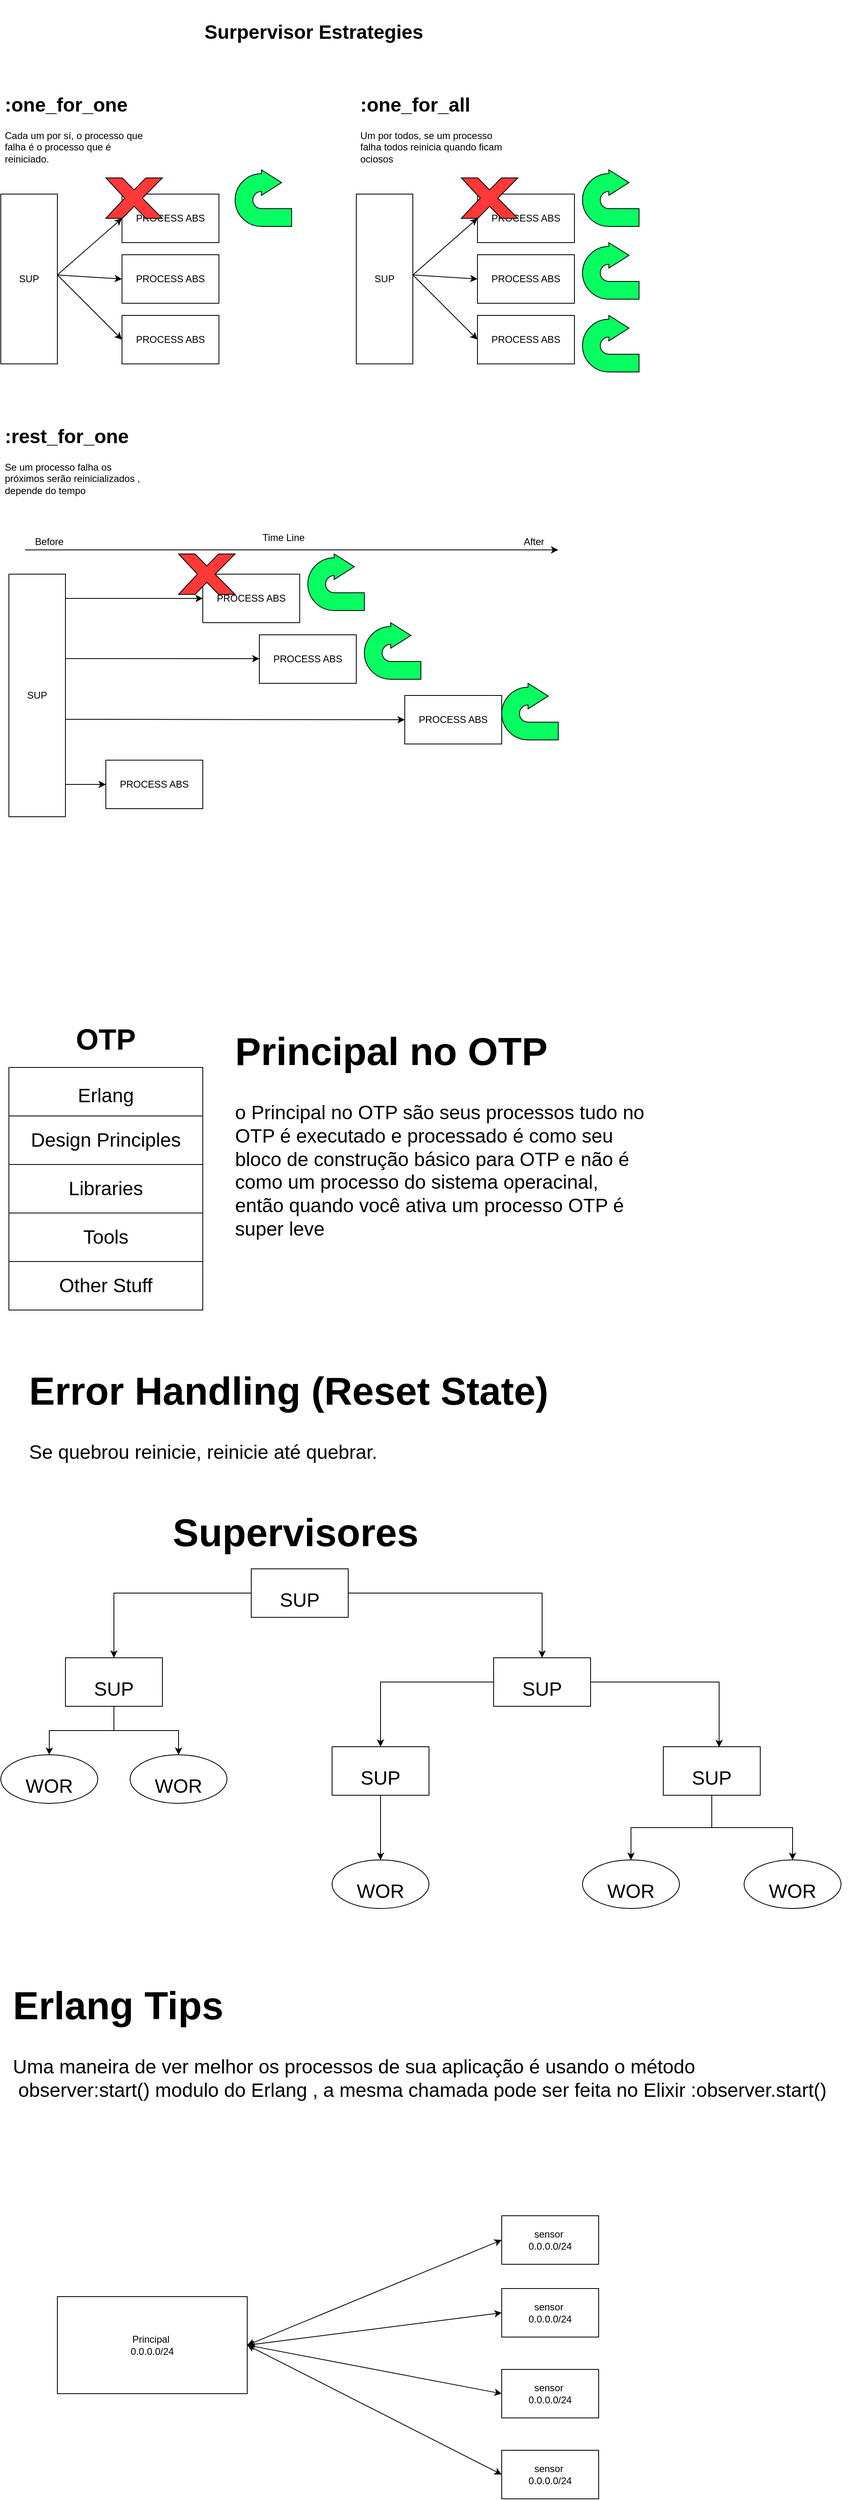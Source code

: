 <mxfile version="20.0.2" type="github">
  <diagram id="KzagXISSENs-O4ag0ocP" name="Page-1">
    <mxGraphModel dx="1330" dy="1736" grid="1" gridSize="10" guides="1" tooltips="1" connect="1" arrows="1" fold="1" page="1" pageScale="1" pageWidth="850" pageHeight="1100" math="0" shadow="0">
      <root>
        <mxCell id="0" />
        <mxCell id="1" parent="0" />
        <mxCell id="ygC3grom1WIfR5vjd_63-1" value="SUP" style="rounded=0;whiteSpace=wrap;html=1;" parent="1" vertex="1">
          <mxGeometry x="30" y="120" width="70" height="210" as="geometry" />
        </mxCell>
        <mxCell id="ygC3grom1WIfR5vjd_63-2" value="PROCESS ABS&lt;span style=&quot;color: rgba(0, 0, 0, 0); font-family: monospace; font-size: 0px; text-align: start;&quot;&gt;%3CmxGraphModel%3E%3Croot%3E%3CmxCell%20id%3D%220%22%2F%3E%3CmxCell%20id%3D%221%22%20parent%3D%220%22%2F%3E%3CmxCell%20id%3D%222%22%20value%3D%22%22%20style%3D%22rounded%3D0%3BwhiteSpace%3Dwrap%3Bhtml%3D1%3B%22%20vertex%3D%221%22%20parent%3D%221%22%3E%3CmxGeometry%20x%3D%22360%22%20y%3D%22270%22%20width%3D%22120%22%20height%3D%2260%22%20as%3D%22geometry%22%2F%3E%3C%2FmxCell%3E%3C%2Froot%3E%3C%2FmxGraphModel%3E&lt;/span&gt;" style="rounded=0;whiteSpace=wrap;html=1;" parent="1" vertex="1">
          <mxGeometry x="180" y="120" width="120" height="60" as="geometry" />
        </mxCell>
        <mxCell id="ygC3grom1WIfR5vjd_63-3" value="PROCESS ABS&lt;span style=&quot;color: rgba(0, 0, 0, 0); font-family: monospace; font-size: 0px; text-align: start;&quot;&gt;%3CmxGraphModel%3E%3Croot%3E%3CmxCell%20id%3D%220%22%2F%3E%3CmxCell%20id%3D%221%22%20parent%3D%220%22%2F%3E%3CmxCell%20id%3D%222%22%20value%3D%22%22%20style%3D%22rounded%3D0%3BwhiteSpace%3Dwrap%3Bhtml%3D1%3B%22%20vertex%3D%221%22%20parent%3D%221%22%3E%3CmxGeometry%20x%3D%22360%22%20y%3D%22270%22%20width%3D%22120%22%20height%3D%2260%22%20as%3D%22geometry%22%2F%3E%3C%2FmxCell%3E%3C%2Froot%3E%3C%2FmxGraphModel%3E&lt;/span&gt;" style="rounded=0;whiteSpace=wrap;html=1;" parent="1" vertex="1">
          <mxGeometry x="180" y="195" width="120" height="60" as="geometry" />
        </mxCell>
        <mxCell id="ygC3grom1WIfR5vjd_63-4" value="PROCESS ABS&lt;span style=&quot;color: rgba(0, 0, 0, 0); font-family: monospace; font-size: 0px; text-align: start;&quot;&gt;%3CmxGraphModel%3E%3Croot%3E%3CmxCell%20id%3D%220%22%2F%3E%3CmxCell%20id%3D%221%22%20parent%3D%220%22%2F%3E%3CmxCell%20id%3D%222%22%20value%3D%22%22%20style%3D%22rounded%3D0%3BwhiteSpace%3Dwrap%3Bhtml%3D1%3B%22%20vertex%3D%221%22%20parent%3D%221%22%3E%3CmxGeometry%20x%3D%22360%22%20y%3D%22270%22%20width%3D%22120%22%20height%3D%2260%22%20as%3D%22geometry%22%2F%3E%3C%2FmxCell%3E%3C%2Froot%3E%3C%2FmxGraphModel%3E&lt;/span&gt;" style="rounded=0;whiteSpace=wrap;html=1;" parent="1" vertex="1">
          <mxGeometry x="180" y="270" width="120" height="60" as="geometry" />
        </mxCell>
        <mxCell id="ygC3grom1WIfR5vjd_63-5" value="&lt;h1&gt;:one_for_one&lt;/h1&gt;&lt;p&gt;Cada um por sí, o processo que falha é o processo que é reiniciado.&lt;/p&gt;" style="text;html=1;strokeColor=none;fillColor=none;spacing=5;spacingTop=-20;whiteSpace=wrap;overflow=hidden;rounded=0;" parent="1" vertex="1">
          <mxGeometry x="30" y="-10" width="190" height="120" as="geometry" />
        </mxCell>
        <mxCell id="ygC3grom1WIfR5vjd_63-8" value="" style="endArrow=classic;html=1;rounded=0;entryX=0;entryY=0.5;entryDx=0;entryDy=0;" parent="1" target="ygC3grom1WIfR5vjd_63-2" edge="1">
          <mxGeometry width="50" height="50" relative="1" as="geometry">
            <mxPoint x="100" y="220" as="sourcePoint" />
            <mxPoint x="150" y="170" as="targetPoint" />
          </mxGeometry>
        </mxCell>
        <mxCell id="ygC3grom1WIfR5vjd_63-9" value="" style="endArrow=classic;html=1;rounded=0;entryX=0;entryY=0.5;entryDx=0;entryDy=0;" parent="1" target="ygC3grom1WIfR5vjd_63-3" edge="1">
          <mxGeometry width="50" height="50" relative="1" as="geometry">
            <mxPoint x="100" y="220" as="sourcePoint" />
            <mxPoint x="150" y="170" as="targetPoint" />
          </mxGeometry>
        </mxCell>
        <mxCell id="ygC3grom1WIfR5vjd_63-11" value="" style="endArrow=classic;html=1;rounded=0;entryX=0;entryY=0.5;entryDx=0;entryDy=0;" parent="1" target="ygC3grom1WIfR5vjd_63-4" edge="1">
          <mxGeometry width="50" height="50" relative="1" as="geometry">
            <mxPoint x="100" y="220" as="sourcePoint" />
            <mxPoint x="150" y="170" as="targetPoint" />
          </mxGeometry>
        </mxCell>
        <mxCell id="ygC3grom1WIfR5vjd_63-12" value="" style="verticalLabelPosition=bottom;verticalAlign=top;html=1;shape=mxgraph.basic.x;fillColor=#FF3838;" parent="1" vertex="1">
          <mxGeometry x="160" y="100" width="70" height="50" as="geometry" />
        </mxCell>
        <mxCell id="ygC3grom1WIfR5vjd_63-13" value="" style="html=1;shadow=0;dashed=0;align=center;verticalAlign=middle;shape=mxgraph.arrows2.uTurnArrow;dy=11;arrowHead=31.59;dx2=25;fillColor=#08FF62;" parent="1" vertex="1">
          <mxGeometry x="320" y="90" width="70" height="70" as="geometry" />
        </mxCell>
        <mxCell id="ygC3grom1WIfR5vjd_63-14" value="SUP" style="rounded=0;whiteSpace=wrap;html=1;" parent="1" vertex="1">
          <mxGeometry x="470" y="120" width="70" height="210" as="geometry" />
        </mxCell>
        <mxCell id="ygC3grom1WIfR5vjd_63-15" value="PROCESS ABS&lt;span style=&quot;color: rgba(0, 0, 0, 0); font-family: monospace; font-size: 0px; text-align: start;&quot;&gt;%3CmxGraphModel%3E%3Croot%3E%3CmxCell%20id%3D%220%22%2F%3E%3CmxCell%20id%3D%221%22%20parent%3D%220%22%2F%3E%3CmxCell%20id%3D%222%22%20value%3D%22%22%20style%3D%22rounded%3D0%3BwhiteSpace%3Dwrap%3Bhtml%3D1%3B%22%20vertex%3D%221%22%20parent%3D%221%22%3E%3CmxGeometry%20x%3D%22360%22%20y%3D%22270%22%20width%3D%22120%22%20height%3D%2260%22%20as%3D%22geometry%22%2F%3E%3C%2FmxCell%3E%3C%2Froot%3E%3C%2FmxGraphModel%3E&lt;/span&gt;" style="rounded=0;whiteSpace=wrap;html=1;" parent="1" vertex="1">
          <mxGeometry x="620" y="120" width="120" height="60" as="geometry" />
        </mxCell>
        <mxCell id="ygC3grom1WIfR5vjd_63-16" value="PROCESS ABS&lt;span style=&quot;color: rgba(0, 0, 0, 0); font-family: monospace; font-size: 0px; text-align: start;&quot;&gt;%3CmxGraphModel%3E%3Croot%3E%3CmxCell%20id%3D%220%22%2F%3E%3CmxCell%20id%3D%221%22%20parent%3D%220%22%2F%3E%3CmxCell%20id%3D%222%22%20value%3D%22%22%20style%3D%22rounded%3D0%3BwhiteSpace%3Dwrap%3Bhtml%3D1%3B%22%20vertex%3D%221%22%20parent%3D%221%22%3E%3CmxGeometry%20x%3D%22360%22%20y%3D%22270%22%20width%3D%22120%22%20height%3D%2260%22%20as%3D%22geometry%22%2F%3E%3C%2FmxCell%3E%3C%2Froot%3E%3C%2FmxGraphModel%3E&lt;/span&gt;" style="rounded=0;whiteSpace=wrap;html=1;" parent="1" vertex="1">
          <mxGeometry x="620" y="195" width="120" height="60" as="geometry" />
        </mxCell>
        <mxCell id="ygC3grom1WIfR5vjd_63-17" value="PROCESS ABS&lt;span style=&quot;color: rgba(0, 0, 0, 0); font-family: monospace; font-size: 0px; text-align: start;&quot;&gt;%3CmxGraphModel%3E%3Croot%3E%3CmxCell%20id%3D%220%22%2F%3E%3CmxCell%20id%3D%221%22%20parent%3D%220%22%2F%3E%3CmxCell%20id%3D%222%22%20value%3D%22%22%20style%3D%22rounded%3D0%3BwhiteSpace%3Dwrap%3Bhtml%3D1%3B%22%20vertex%3D%221%22%20parent%3D%221%22%3E%3CmxGeometry%20x%3D%22360%22%20y%3D%22270%22%20width%3D%22120%22%20height%3D%2260%22%20as%3D%22geometry%22%2F%3E%3C%2FmxCell%3E%3C%2Froot%3E%3C%2FmxGraphModel%3E&lt;/span&gt;" style="rounded=0;whiteSpace=wrap;html=1;" parent="1" vertex="1">
          <mxGeometry x="620" y="270" width="120" height="60" as="geometry" />
        </mxCell>
        <mxCell id="ygC3grom1WIfR5vjd_63-18" value="&lt;h1&gt;:one_for_all&lt;/h1&gt;&lt;p&gt;Um por todos, se um processo falha todos reinicia quando ficam ociosos&lt;/p&gt;" style="text;html=1;strokeColor=none;fillColor=none;spacing=5;spacingTop=-20;whiteSpace=wrap;overflow=hidden;rounded=0;" parent="1" vertex="1">
          <mxGeometry x="470" y="-10" width="190" height="120" as="geometry" />
        </mxCell>
        <mxCell id="ygC3grom1WIfR5vjd_63-19" value="" style="endArrow=classic;html=1;rounded=0;entryX=0;entryY=0.5;entryDx=0;entryDy=0;" parent="1" target="ygC3grom1WIfR5vjd_63-15" edge="1">
          <mxGeometry width="50" height="50" relative="1" as="geometry">
            <mxPoint x="540" y="220" as="sourcePoint" />
            <mxPoint x="590" y="170" as="targetPoint" />
          </mxGeometry>
        </mxCell>
        <mxCell id="ygC3grom1WIfR5vjd_63-20" value="" style="endArrow=classic;html=1;rounded=0;entryX=0;entryY=0.5;entryDx=0;entryDy=0;" parent="1" target="ygC3grom1WIfR5vjd_63-16" edge="1">
          <mxGeometry width="50" height="50" relative="1" as="geometry">
            <mxPoint x="540" y="220" as="sourcePoint" />
            <mxPoint x="590" y="170" as="targetPoint" />
          </mxGeometry>
        </mxCell>
        <mxCell id="ygC3grom1WIfR5vjd_63-21" value="" style="endArrow=classic;html=1;rounded=0;entryX=0;entryY=0.5;entryDx=0;entryDy=0;" parent="1" target="ygC3grom1WIfR5vjd_63-17" edge="1">
          <mxGeometry width="50" height="50" relative="1" as="geometry">
            <mxPoint x="540" y="220" as="sourcePoint" />
            <mxPoint x="590" y="170" as="targetPoint" />
          </mxGeometry>
        </mxCell>
        <mxCell id="ygC3grom1WIfR5vjd_63-22" value="" style="verticalLabelPosition=bottom;verticalAlign=top;html=1;shape=mxgraph.basic.x;fillColor=#FF3838;" parent="1" vertex="1">
          <mxGeometry x="600" y="100" width="70" height="50" as="geometry" />
        </mxCell>
        <mxCell id="ygC3grom1WIfR5vjd_63-23" value="" style="html=1;shadow=0;dashed=0;align=center;verticalAlign=middle;shape=mxgraph.arrows2.uTurnArrow;dy=11;arrowHead=31.59;dx2=25;fillColor=#08FF62;" parent="1" vertex="1">
          <mxGeometry x="750" y="90" width="70" height="70" as="geometry" />
        </mxCell>
        <mxCell id="ygC3grom1WIfR5vjd_63-24" value="" style="html=1;shadow=0;dashed=0;align=center;verticalAlign=middle;shape=mxgraph.arrows2.uTurnArrow;dy=11;arrowHead=31.59;dx2=25;fillColor=#08FF62;" parent="1" vertex="1">
          <mxGeometry x="750" y="180" width="70" height="70" as="geometry" />
        </mxCell>
        <mxCell id="ygC3grom1WIfR5vjd_63-25" value="" style="html=1;shadow=0;dashed=0;align=center;verticalAlign=middle;shape=mxgraph.arrows2.uTurnArrow;dy=11;arrowHead=31.59;dx2=25;fillColor=#08FF62;" parent="1" vertex="1">
          <mxGeometry x="750" y="270" width="70" height="70" as="geometry" />
        </mxCell>
        <mxCell id="ygC3grom1WIfR5vjd_63-26" value="SUP" style="rounded=0;whiteSpace=wrap;html=1;" parent="1" vertex="1">
          <mxGeometry x="40" y="590" width="70" height="300" as="geometry" />
        </mxCell>
        <mxCell id="ygC3grom1WIfR5vjd_63-27" value="PROCESS ABS&lt;span style=&quot;color: rgba(0, 0, 0, 0); font-family: monospace; font-size: 0px; text-align: start;&quot;&gt;%3CmxGraphModel%3E%3Croot%3E%3CmxCell%20id%3D%220%22%2F%3E%3CmxCell%20id%3D%221%22%20parent%3D%220%22%2F%3E%3CmxCell%20id%3D%222%22%20value%3D%22%22%20style%3D%22rounded%3D0%3BwhiteSpace%3Dwrap%3Bhtml%3D1%3B%22%20vertex%3D%221%22%20parent%3D%221%22%3E%3CmxGeometry%20x%3D%22360%22%20y%3D%22270%22%20width%3D%22120%22%20height%3D%2260%22%20as%3D%22geometry%22%2F%3E%3C%2FmxCell%3E%3C%2Froot%3E%3C%2FmxGraphModel%3E&lt;/span&gt;" style="rounded=0;whiteSpace=wrap;html=1;" parent="1" vertex="1">
          <mxGeometry x="280" y="590" width="120" height="60" as="geometry" />
        </mxCell>
        <mxCell id="ygC3grom1WIfR5vjd_63-28" value="PROCESS ABS&lt;span style=&quot;color: rgba(0, 0, 0, 0); font-family: monospace; font-size: 0px; text-align: start;&quot;&gt;%3CmxGraphModel%3E%3Croot%3E%3CmxCell%20id%3D%220%22%2F%3E%3CmxCell%20id%3D%221%22%20parent%3D%220%22%2F%3E%3CmxCell%20id%3D%222%22%20value%3D%22%22%20style%3D%22rounded%3D0%3BwhiteSpace%3Dwrap%3Bhtml%3D1%3B%22%20vertex%3D%221%22%20parent%3D%221%22%3E%3CmxGeometry%20x%3D%22360%22%20y%3D%22270%22%20width%3D%22120%22%20height%3D%2260%22%20as%3D%22geometry%22%2F%3E%3C%2FmxCell%3E%3C%2Froot%3E%3C%2FmxGraphModel%3E&lt;/span&gt;" style="rounded=0;whiteSpace=wrap;html=1;" parent="1" vertex="1">
          <mxGeometry x="350" y="665" width="120" height="60" as="geometry" />
        </mxCell>
        <mxCell id="ygC3grom1WIfR5vjd_63-29" value="PROCESS ABS&lt;span style=&quot;color: rgba(0, 0, 0, 0); font-family: monospace; font-size: 0px; text-align: start;&quot;&gt;%3CmxGraphModel%3E%3Croot%3E%3CmxCell%20id%3D%220%22%2F%3E%3CmxCell%20id%3D%221%22%20parent%3D%220%22%2F%3E%3CmxCell%20id%3D%222%22%20value%3D%22%22%20style%3D%22rounded%3D0%3BwhiteSpace%3Dwrap%3Bhtml%3D1%3B%22%20vertex%3D%221%22%20parent%3D%221%22%3E%3CmxGeometry%20x%3D%22360%22%20y%3D%22270%22%20width%3D%22120%22%20height%3D%2260%22%20as%3D%22geometry%22%2F%3E%3C%2FmxCell%3E%3C%2Froot%3E%3C%2FmxGraphModel%3E&lt;/span&gt;" style="rounded=0;whiteSpace=wrap;html=1;" parent="1" vertex="1">
          <mxGeometry x="530" y="740" width="120" height="60" as="geometry" />
        </mxCell>
        <mxCell id="ygC3grom1WIfR5vjd_63-30" value="&lt;h1&gt;:rest_for_one&lt;/h1&gt;&lt;p&gt;Se um processo falha os próximos serão reinicializados , depende do tempo&lt;/p&gt;" style="text;html=1;strokeColor=none;fillColor=none;spacing=5;spacingTop=-20;whiteSpace=wrap;overflow=hidden;rounded=0;" parent="1" vertex="1">
          <mxGeometry x="30" y="400" width="190" height="120" as="geometry" />
        </mxCell>
        <mxCell id="ygC3grom1WIfR5vjd_63-38" value="" style="endArrow=classic;html=1;rounded=0;" parent="1" edge="1">
          <mxGeometry width="50" height="50" relative="1" as="geometry">
            <mxPoint x="60" y="560" as="sourcePoint" />
            <mxPoint x="720" y="560" as="targetPoint" />
          </mxGeometry>
        </mxCell>
        <mxCell id="ygC3grom1WIfR5vjd_63-40" value="Before&lt;span style=&quot;color: rgba(0, 0, 0, 0); font-family: monospace; font-size: 0px; text-align: start;&quot;&gt;%3CmxGraphModel%3E%3Croot%3E%3CmxCell%20id%3D%220%22%2F%3E%3CmxCell%20id%3D%221%22%20parent%3D%220%22%2F%3E%3CmxCell%20id%3D%222%22%20value%3D%22PROCESS%20ABS%26lt%3Bspan%20style%3D%26quot%3Bcolor%3A%20rgba(0%2C%200%2C%200%2C%200)%3B%20font-family%3A%20monospace%3B%20font-size%3A%200px%3B%20text-align%3A%20start%3B%26quot%3B%26gt%3B%253CmxGraphModel%253E%253Croot%253E%253CmxCell%2520id%253D%25220%2522%252F%253E%253CmxCell%2520id%253D%25221%2522%2520parent%253D%25220%2522%252F%253E%253CmxCell%2520id%253D%25222%2522%2520value%253D%2522%2522%2520style%253D%2522rounded%253D0%253BwhiteSpace%253Dwrap%253Bhtml%253D1%253B%2522%2520vertex%253D%25221%2522%2520parent%253D%25221%2522%253E%253CmxGeometry%2520x%253D%2522360%2522%2520y%253D%2522270%2522%2520width%253D%2522120%2522%2520height%253D%252260%2522%2520as%253D%2522geometry%2522%252F%253E%253C%252FmxCell%253E%253C%252Froot%253E%253C%252FmxGraphModel%253E%26lt%3B%2Fspan%26gt%3B%22%20style%3D%22rounded%3D0%3BwhiteSpace%3Dwrap%3Bhtml%3D1%3B%22%20vertex%3D%221%22%20parent%3D%221%22%3E%3CmxGeometry%20x%3D%22350%22%20y%3D%22665%22%20width%3D%22120%22%20height%3D%2260%22%20as%3D%22geometry%22%2F%3E%3C%2FmxCell%3E%3C%2Froot%3E%3C%2FmxGraphModel%3E&lt;/span&gt;" style="text;html=1;strokeColor=none;fillColor=none;align=center;verticalAlign=middle;whiteSpace=wrap;rounded=0;" parent="1" vertex="1">
          <mxGeometry x="60" y="535" width="60" height="30" as="geometry" />
        </mxCell>
        <mxCell id="ygC3grom1WIfR5vjd_63-41" value="" style="endArrow=classic;html=1;rounded=0;entryX=0;entryY=0.5;entryDx=0;entryDy=0;" parent="1" target="ygC3grom1WIfR5vjd_63-27" edge="1">
          <mxGeometry width="50" height="50" relative="1" as="geometry">
            <mxPoint x="110" y="620" as="sourcePoint" />
            <mxPoint x="160" y="580" as="targetPoint" />
          </mxGeometry>
        </mxCell>
        <mxCell id="ygC3grom1WIfR5vjd_63-42" value="" style="endArrow=classic;html=1;rounded=0;entryX=0;entryY=0.5;entryDx=0;entryDy=0;exitX=1.008;exitY=0.348;exitDx=0;exitDy=0;exitPerimeter=0;" parent="1" source="ygC3grom1WIfR5vjd_63-26" edge="1">
          <mxGeometry width="50" height="50" relative="1" as="geometry">
            <mxPoint x="270" y="694.5" as="sourcePoint" />
            <mxPoint x="350" y="694.5" as="targetPoint" />
          </mxGeometry>
        </mxCell>
        <mxCell id="ygC3grom1WIfR5vjd_63-43" value="" style="endArrow=classic;html=1;rounded=0;entryX=0;entryY=0.5;entryDx=0;entryDy=0;" parent="1" target="ygC3grom1WIfR5vjd_63-29" edge="1">
          <mxGeometry width="50" height="50" relative="1" as="geometry">
            <mxPoint x="110" y="769.5" as="sourcePoint" />
            <mxPoint x="190" y="769.5" as="targetPoint" />
          </mxGeometry>
        </mxCell>
        <mxCell id="ygC3grom1WIfR5vjd_63-44" value="" style="verticalLabelPosition=bottom;verticalAlign=top;html=1;shape=mxgraph.basic.x;fillColor=#FF3838;" parent="1" vertex="1">
          <mxGeometry x="250" y="565" width="70" height="50" as="geometry" />
        </mxCell>
        <mxCell id="ygC3grom1WIfR5vjd_63-45" value="" style="html=1;shadow=0;dashed=0;align=center;verticalAlign=middle;shape=mxgraph.arrows2.uTurnArrow;dy=11;arrowHead=31.59;dx2=25;fillColor=#08FF62;" parent="1" vertex="1">
          <mxGeometry x="410" y="565" width="70" height="70" as="geometry" />
        </mxCell>
        <mxCell id="ygC3grom1WIfR5vjd_63-46" value="" style="html=1;shadow=0;dashed=0;align=center;verticalAlign=middle;shape=mxgraph.arrows2.uTurnArrow;dy=11;arrowHead=31.59;dx2=25;fillColor=#08FF62;" parent="1" vertex="1">
          <mxGeometry x="480" y="650" width="70" height="70" as="geometry" />
        </mxCell>
        <mxCell id="ygC3grom1WIfR5vjd_63-47" value="" style="html=1;shadow=0;dashed=0;align=center;verticalAlign=middle;shape=mxgraph.arrows2.uTurnArrow;dy=11;arrowHead=31.59;dx2=25;fillColor=#08FF62;" parent="1" vertex="1">
          <mxGeometry x="650" y="725" width="70" height="70" as="geometry" />
        </mxCell>
        <mxCell id="ygC3grom1WIfR5vjd_63-48" value="PROCESS ABS&lt;span style=&quot;color: rgba(0, 0, 0, 0); font-family: monospace; font-size: 0px; text-align: start;&quot;&gt;%3CmxGraphModel%3E%3Croot%3E%3CmxCell%20id%3D%220%22%2F%3E%3CmxCell%20id%3D%221%22%20parent%3D%220%22%2F%3E%3CmxCell%20id%3D%222%22%20value%3D%22%22%20style%3D%22rounded%3D0%3BwhiteSpace%3Dwrap%3Bhtml%3D1%3B%22%20vertex%3D%221%22%20parent%3D%221%22%3E%3CmxGeometry%20x%3D%22360%22%20y%3D%22270%22%20width%3D%22120%22%20height%3D%2260%22%20as%3D%22geometry%22%2F%3E%3C%2FmxCell%3E%3C%2Froot%3E%3C%2FmxGraphModel%3E&lt;/span&gt;" style="rounded=0;whiteSpace=wrap;html=1;" parent="1" vertex="1">
          <mxGeometry x="160" y="820" width="120" height="60" as="geometry" />
        </mxCell>
        <mxCell id="ygC3grom1WIfR5vjd_63-49" value="" style="endArrow=classic;html=1;rounded=0;entryX=0;entryY=0.5;entryDx=0;entryDy=0;" parent="1" target="ygC3grom1WIfR5vjd_63-48" edge="1">
          <mxGeometry width="50" height="50" relative="1" as="geometry">
            <mxPoint x="110" y="850" as="sourcePoint" />
            <mxPoint x="160" y="800" as="targetPoint" />
          </mxGeometry>
        </mxCell>
        <mxCell id="ygC3grom1WIfR5vjd_63-50" value="After" style="text;html=1;strokeColor=none;fillColor=none;align=center;verticalAlign=middle;whiteSpace=wrap;rounded=0;" parent="1" vertex="1">
          <mxGeometry x="660" y="535" width="60" height="30" as="geometry" />
        </mxCell>
        <mxCell id="ygC3grom1WIfR5vjd_63-51" value="Time Line" style="text;html=1;strokeColor=none;fillColor=none;align=center;verticalAlign=middle;whiteSpace=wrap;rounded=0;" parent="1" vertex="1">
          <mxGeometry x="350" y="530" width="60" height="30" as="geometry" />
        </mxCell>
        <mxCell id="oJE85MLb6gD5PLS9vlkD-2" value="&lt;font style=&quot;font-size: 24px;&quot;&gt;&lt;b&gt;Surpervisor Estrategies&lt;/b&gt;&lt;/font&gt;" style="text;html=1;strokeColor=none;fillColor=none;align=center;verticalAlign=middle;whiteSpace=wrap;rounded=0;" parent="1" vertex="1">
          <mxGeometry x="160" y="-120" width="515" height="80" as="geometry" />
        </mxCell>
        <mxCell id="oJE85MLb6gD5PLS9vlkD-3" value="&lt;b&gt;&lt;font style=&quot;font-size: 36px;&quot;&gt;OTP&lt;/font&gt;&lt;/b&gt;" style="text;html=1;strokeColor=none;fillColor=none;align=center;verticalAlign=middle;whiteSpace=wrap;rounded=0;fontSize=24;" parent="1" vertex="1">
          <mxGeometry x="130" y="1150" width="60" height="30" as="geometry" />
        </mxCell>
        <mxCell id="oJE85MLb6gD5PLS9vlkD-16" value="&lt;font style=&quot;font-size: 24px;&quot;&gt;Erlang&lt;/font&gt;" style="rounded=0;whiteSpace=wrap;html=1;fontSize=36;" parent="1" vertex="1">
          <mxGeometry x="40" y="1200" width="240" height="60" as="geometry" />
        </mxCell>
        <mxCell id="oJE85MLb6gD5PLS9vlkD-18" value="&lt;span style=&quot;font-size: 24px;&quot;&gt;Design Principles&lt;/span&gt;" style="rounded=0;whiteSpace=wrap;html=1;fontSize=18;" parent="1" vertex="1">
          <mxGeometry x="40" y="1260" width="240" height="60" as="geometry" />
        </mxCell>
        <mxCell id="oJE85MLb6gD5PLS9vlkD-19" value="&lt;span style=&quot;font-size: 24px;&quot;&gt;Tools&lt;/span&gt;" style="rounded=0;whiteSpace=wrap;html=1;fontSize=18;" parent="1" vertex="1">
          <mxGeometry x="40" y="1380" width="240" height="60" as="geometry" />
        </mxCell>
        <mxCell id="oJE85MLb6gD5PLS9vlkD-21" value="&lt;span style=&quot;font-size: 24px;&quot;&gt;Libraries&lt;/span&gt;" style="rounded=0;whiteSpace=wrap;html=1;fontSize=18;" parent="1" vertex="1">
          <mxGeometry x="40" y="1320" width="240" height="60" as="geometry" />
        </mxCell>
        <mxCell id="oJE85MLb6gD5PLS9vlkD-22" value="&lt;span style=&quot;font-size: 24px;&quot;&gt;Other Stuff&lt;/span&gt;" style="rounded=0;whiteSpace=wrap;html=1;fontSize=18;" parent="1" vertex="1">
          <mxGeometry x="40" y="1440" width="240" height="60" as="geometry" />
        </mxCell>
        <mxCell id="oJE85MLb6gD5PLS9vlkD-25" value="&lt;h1&gt;Principal no OTP&lt;/h1&gt;&lt;p&gt;o Principal no OTP são seus processos tudo no OTP é executado e processado é como seu bloco de construção básico para OTP e não é como um processo do sistema operacinal, então quando você ativa um processo OTP é super leve&amp;nbsp;&lt;/p&gt;" style="text;html=1;strokeColor=none;fillColor=none;spacing=5;spacingTop=-20;whiteSpace=wrap;overflow=hidden;rounded=0;fontSize=24;" parent="1" vertex="1">
          <mxGeometry x="315" y="1130" width="515" height="430" as="geometry" />
        </mxCell>
        <mxCell id="oJE85MLb6gD5PLS9vlkD-26" value="&lt;h1&gt;Error Handling (Reset State)&lt;/h1&gt;&lt;div&gt;Se quebrou reinicie, reinicie até quebrar.&lt;/div&gt;" style="text;html=1;strokeColor=none;fillColor=none;spacing=5;spacingTop=-20;whiteSpace=wrap;overflow=hidden;rounded=0;fontSize=24;" parent="1" vertex="1">
          <mxGeometry x="60" y="1550" width="770" height="140" as="geometry" />
        </mxCell>
        <mxCell id="oJE85MLb6gD5PLS9vlkD-27" value="&lt;font style=&quot;font-size: 48px;&quot;&gt;&lt;b&gt;Supervisores&lt;/b&gt;&lt;/font&gt;" style="text;html=1;strokeColor=none;fillColor=none;align=center;verticalAlign=middle;whiteSpace=wrap;rounded=0;fontSize=24;" parent="1" vertex="1">
          <mxGeometry x="180" y="1740" width="430" height="70" as="geometry" />
        </mxCell>
        <mxCell id="oJE85MLb6gD5PLS9vlkD-32" style="edgeStyle=orthogonalEdgeStyle;rounded=0;orthogonalLoop=1;jettySize=auto;html=1;exitX=1;exitY=0.5;exitDx=0;exitDy=0;entryX=0.5;entryY=0;entryDx=0;entryDy=0;fontSize=48;" parent="1" source="oJE85MLb6gD5PLS9vlkD-28" target="oJE85MLb6gD5PLS9vlkD-30" edge="1">
          <mxGeometry relative="1" as="geometry" />
        </mxCell>
        <mxCell id="oJE85MLb6gD5PLS9vlkD-33" style="edgeStyle=orthogonalEdgeStyle;rounded=0;orthogonalLoop=1;jettySize=auto;html=1;exitX=0;exitY=0.5;exitDx=0;exitDy=0;fontSize=48;" parent="1" source="oJE85MLb6gD5PLS9vlkD-28" target="oJE85MLb6gD5PLS9vlkD-29" edge="1">
          <mxGeometry relative="1" as="geometry" />
        </mxCell>
        <mxCell id="oJE85MLb6gD5PLS9vlkD-28" value="&lt;font style=&quot;font-size: 24px;&quot;&gt;SUP&lt;/font&gt;" style="rounded=0;whiteSpace=wrap;html=1;fontSize=48;" parent="1" vertex="1">
          <mxGeometry x="340" y="1820" width="120" height="60" as="geometry" />
        </mxCell>
        <mxCell id="oJE85MLb6gD5PLS9vlkD-36" value="" style="edgeStyle=orthogonalEdgeStyle;rounded=0;orthogonalLoop=1;jettySize=auto;html=1;fontSize=48;" parent="1" source="oJE85MLb6gD5PLS9vlkD-29" target="oJE85MLb6gD5PLS9vlkD-35" edge="1">
          <mxGeometry relative="1" as="geometry" />
        </mxCell>
        <mxCell id="oJE85MLb6gD5PLS9vlkD-38" value="" style="edgeStyle=orthogonalEdgeStyle;rounded=0;orthogonalLoop=1;jettySize=auto;html=1;fontSize=48;" parent="1" source="oJE85MLb6gD5PLS9vlkD-29" target="oJE85MLb6gD5PLS9vlkD-37" edge="1">
          <mxGeometry relative="1" as="geometry" />
        </mxCell>
        <mxCell id="oJE85MLb6gD5PLS9vlkD-29" value="&lt;span style=&quot;font-size: 24px;&quot;&gt;SUP&lt;/span&gt;" style="rounded=0;whiteSpace=wrap;html=1;fontSize=48;" parent="1" vertex="1">
          <mxGeometry x="110" y="1930" width="120" height="60" as="geometry" />
        </mxCell>
        <mxCell id="oJE85MLb6gD5PLS9vlkD-42" style="edgeStyle=orthogonalEdgeStyle;rounded=0;orthogonalLoop=1;jettySize=auto;html=1;entryX=0.5;entryY=0;entryDx=0;entryDy=0;fontSize=48;" parent="1" source="oJE85MLb6gD5PLS9vlkD-30" target="oJE85MLb6gD5PLS9vlkD-39" edge="1">
          <mxGeometry relative="1" as="geometry" />
        </mxCell>
        <mxCell id="oJE85MLb6gD5PLS9vlkD-43" style="edgeStyle=orthogonalEdgeStyle;rounded=0;orthogonalLoop=1;jettySize=auto;html=1;entryX=0.576;entryY=0.009;entryDx=0;entryDy=0;entryPerimeter=0;fontSize=48;" parent="1" source="oJE85MLb6gD5PLS9vlkD-30" target="oJE85MLb6gD5PLS9vlkD-40" edge="1">
          <mxGeometry relative="1" as="geometry" />
        </mxCell>
        <mxCell id="oJE85MLb6gD5PLS9vlkD-30" value="&lt;span style=&quot;font-size: 24px;&quot;&gt;SUP&lt;/span&gt;" style="rounded=0;whiteSpace=wrap;html=1;fontSize=48;" parent="1" vertex="1">
          <mxGeometry x="640" y="1930" width="120" height="60" as="geometry" />
        </mxCell>
        <mxCell id="oJE85MLb6gD5PLS9vlkD-35" value="&lt;span style=&quot;font-size: 24px;&quot;&gt;WOR&lt;/span&gt;" style="ellipse;whiteSpace=wrap;html=1;fontSize=48;rounded=0;" parent="1" vertex="1">
          <mxGeometry x="30" y="2050" width="120" height="60" as="geometry" />
        </mxCell>
        <mxCell id="oJE85MLb6gD5PLS9vlkD-37" value="&lt;span style=&quot;font-size: 24px;&quot;&gt;WOR&lt;/span&gt;" style="ellipse;whiteSpace=wrap;html=1;fontSize=48;rounded=0;" parent="1" vertex="1">
          <mxGeometry x="190" y="2050" width="120" height="60" as="geometry" />
        </mxCell>
        <mxCell id="oJE85MLb6gD5PLS9vlkD-45" value="" style="edgeStyle=orthogonalEdgeStyle;rounded=0;orthogonalLoop=1;jettySize=auto;html=1;fontSize=48;" parent="1" source="oJE85MLb6gD5PLS9vlkD-39" target="oJE85MLb6gD5PLS9vlkD-44" edge="1">
          <mxGeometry relative="1" as="geometry" />
        </mxCell>
        <mxCell id="oJE85MLb6gD5PLS9vlkD-39" value="&lt;span style=&quot;font-size: 24px;&quot;&gt;SUP&lt;/span&gt;" style="rounded=0;whiteSpace=wrap;html=1;fontSize=48;" parent="1" vertex="1">
          <mxGeometry x="440" y="2040" width="120" height="60" as="geometry" />
        </mxCell>
        <mxCell id="oJE85MLb6gD5PLS9vlkD-47" value="" style="edgeStyle=orthogonalEdgeStyle;rounded=0;orthogonalLoop=1;jettySize=auto;html=1;fontSize=48;" parent="1" source="oJE85MLb6gD5PLS9vlkD-40" target="oJE85MLb6gD5PLS9vlkD-46" edge="1">
          <mxGeometry relative="1" as="geometry" />
        </mxCell>
        <mxCell id="oJE85MLb6gD5PLS9vlkD-49" value="" style="edgeStyle=orthogonalEdgeStyle;rounded=0;orthogonalLoop=1;jettySize=auto;html=1;fontSize=48;" parent="1" source="oJE85MLb6gD5PLS9vlkD-40" target="oJE85MLb6gD5PLS9vlkD-48" edge="1">
          <mxGeometry relative="1" as="geometry" />
        </mxCell>
        <mxCell id="oJE85MLb6gD5PLS9vlkD-40" value="&lt;span style=&quot;font-size: 24px;&quot;&gt;SUP&lt;/span&gt;" style="rounded=0;whiteSpace=wrap;html=1;fontSize=48;" parent="1" vertex="1">
          <mxGeometry x="850" y="2040" width="120" height="60" as="geometry" />
        </mxCell>
        <mxCell id="oJE85MLb6gD5PLS9vlkD-44" value="&lt;span style=&quot;font-size: 24px;&quot;&gt;WOR&lt;/span&gt;" style="ellipse;whiteSpace=wrap;html=1;fontSize=48;rounded=0;" parent="1" vertex="1">
          <mxGeometry x="440" y="2180" width="120" height="60" as="geometry" />
        </mxCell>
        <mxCell id="oJE85MLb6gD5PLS9vlkD-46" value="&lt;span style=&quot;font-size: 24px;&quot;&gt;WOR&lt;/span&gt;" style="ellipse;whiteSpace=wrap;html=1;fontSize=48;rounded=0;" parent="1" vertex="1">
          <mxGeometry x="750" y="2180" width="120" height="60" as="geometry" />
        </mxCell>
        <mxCell id="oJE85MLb6gD5PLS9vlkD-48" value="&lt;span style=&quot;font-size: 24px;&quot;&gt;WOR&lt;/span&gt;" style="ellipse;whiteSpace=wrap;html=1;fontSize=48;rounded=0;" parent="1" vertex="1">
          <mxGeometry x="950" y="2180" width="120" height="60" as="geometry" />
        </mxCell>
        <mxCell id="oJE85MLb6gD5PLS9vlkD-50" value="&lt;h1&gt;Erlang Tips&lt;/h1&gt;&lt;p&gt;Uma maneira de ver melhor os processos de sua aplicação é usando o método &lt;br&gt;&amp;nbsp;observer:start() modulo do Erlang , a mesma chamada pode ser feita no Elixir :observer.start()&lt;/p&gt;" style="text;html=1;strokeColor=none;fillColor=none;spacing=5;spacingTop=-20;whiteSpace=wrap;overflow=hidden;rounded=0;fontSize=24;" parent="1" vertex="1">
          <mxGeometry x="40" y="2310" width="1050" height="230" as="geometry" />
        </mxCell>
        <mxCell id="ufwWsw6OQLqlXR1Eglh3-1" value="Principal&amp;nbsp;&lt;br&gt;0.0.0.0/24" style="rounded=0;whiteSpace=wrap;html=1;" vertex="1" parent="1">
          <mxGeometry x="100" y="2720" width="235" height="120" as="geometry" />
        </mxCell>
        <mxCell id="ufwWsw6OQLqlXR1Eglh3-2" value="sensor&amp;nbsp;&lt;br&gt;0.0.0.0/24" style="rounded=0;whiteSpace=wrap;html=1;" vertex="1" parent="1">
          <mxGeometry x="650" y="2710" width="120" height="60" as="geometry" />
        </mxCell>
        <mxCell id="ufwWsw6OQLqlXR1Eglh3-3" value="sensor&amp;nbsp;&lt;br&gt;0.0.0.0/24" style="rounded=0;whiteSpace=wrap;html=1;" vertex="1" parent="1">
          <mxGeometry x="650" y="2620" width="120" height="60" as="geometry" />
        </mxCell>
        <mxCell id="ufwWsw6OQLqlXR1Eglh3-4" value="sensor&amp;nbsp;&lt;br&gt;0.0.0.0/24" style="rounded=0;whiteSpace=wrap;html=1;" vertex="1" parent="1">
          <mxGeometry x="650" y="2810" width="120" height="60" as="geometry" />
        </mxCell>
        <mxCell id="ufwWsw6OQLqlXR1Eglh3-5" value="sensor&amp;nbsp;&lt;br&gt;0.0.0.0/24" style="rounded=0;whiteSpace=wrap;html=1;" vertex="1" parent="1">
          <mxGeometry x="650" y="2910" width="120" height="60" as="geometry" />
        </mxCell>
        <mxCell id="ufwWsw6OQLqlXR1Eglh3-8" value="" style="endArrow=classic;startArrow=classic;html=1;rounded=0;entryX=0;entryY=0.5;entryDx=0;entryDy=0;exitX=1;exitY=0.5;exitDx=0;exitDy=0;" edge="1" parent="1" source="ufwWsw6OQLqlXR1Eglh3-1" target="ufwWsw6OQLqlXR1Eglh3-3">
          <mxGeometry width="50" height="50" relative="1" as="geometry">
            <mxPoint x="335" y="2760" as="sourcePoint" />
            <mxPoint x="385" y="2710" as="targetPoint" />
          </mxGeometry>
        </mxCell>
        <mxCell id="ufwWsw6OQLqlXR1Eglh3-9" value="" style="endArrow=classic;startArrow=classic;html=1;rounded=0;entryX=0;entryY=0.5;entryDx=0;entryDy=0;" edge="1" parent="1" target="ufwWsw6OQLqlXR1Eglh3-2">
          <mxGeometry width="50" height="50" relative="1" as="geometry">
            <mxPoint x="335" y="2780" as="sourcePoint" />
            <mxPoint x="650" y="2670" as="targetPoint" />
          </mxGeometry>
        </mxCell>
        <mxCell id="ufwWsw6OQLqlXR1Eglh3-10" value="" style="endArrow=classic;startArrow=classic;html=1;rounded=0;entryX=0;entryY=0.5;entryDx=0;entryDy=0;exitX=1;exitY=0.5;exitDx=0;exitDy=0;" edge="1" parent="1" source="ufwWsw6OQLqlXR1Eglh3-1" target="ufwWsw6OQLqlXR1Eglh3-4">
          <mxGeometry width="50" height="50" relative="1" as="geometry">
            <mxPoint x="345" y="2790" as="sourcePoint" />
            <mxPoint x="660" y="2750" as="targetPoint" />
          </mxGeometry>
        </mxCell>
        <mxCell id="ufwWsw6OQLqlXR1Eglh3-11" value="" style="endArrow=classic;startArrow=classic;html=1;rounded=0;entryX=0;entryY=0.5;entryDx=0;entryDy=0;exitX=1;exitY=0.5;exitDx=0;exitDy=0;" edge="1" parent="1" source="ufwWsw6OQLqlXR1Eglh3-1" target="ufwWsw6OQLqlXR1Eglh3-5">
          <mxGeometry width="50" height="50" relative="1" as="geometry">
            <mxPoint x="345" y="2790" as="sourcePoint" />
            <mxPoint x="660" y="2850" as="targetPoint" />
          </mxGeometry>
        </mxCell>
      </root>
    </mxGraphModel>
  </diagram>
</mxfile>
